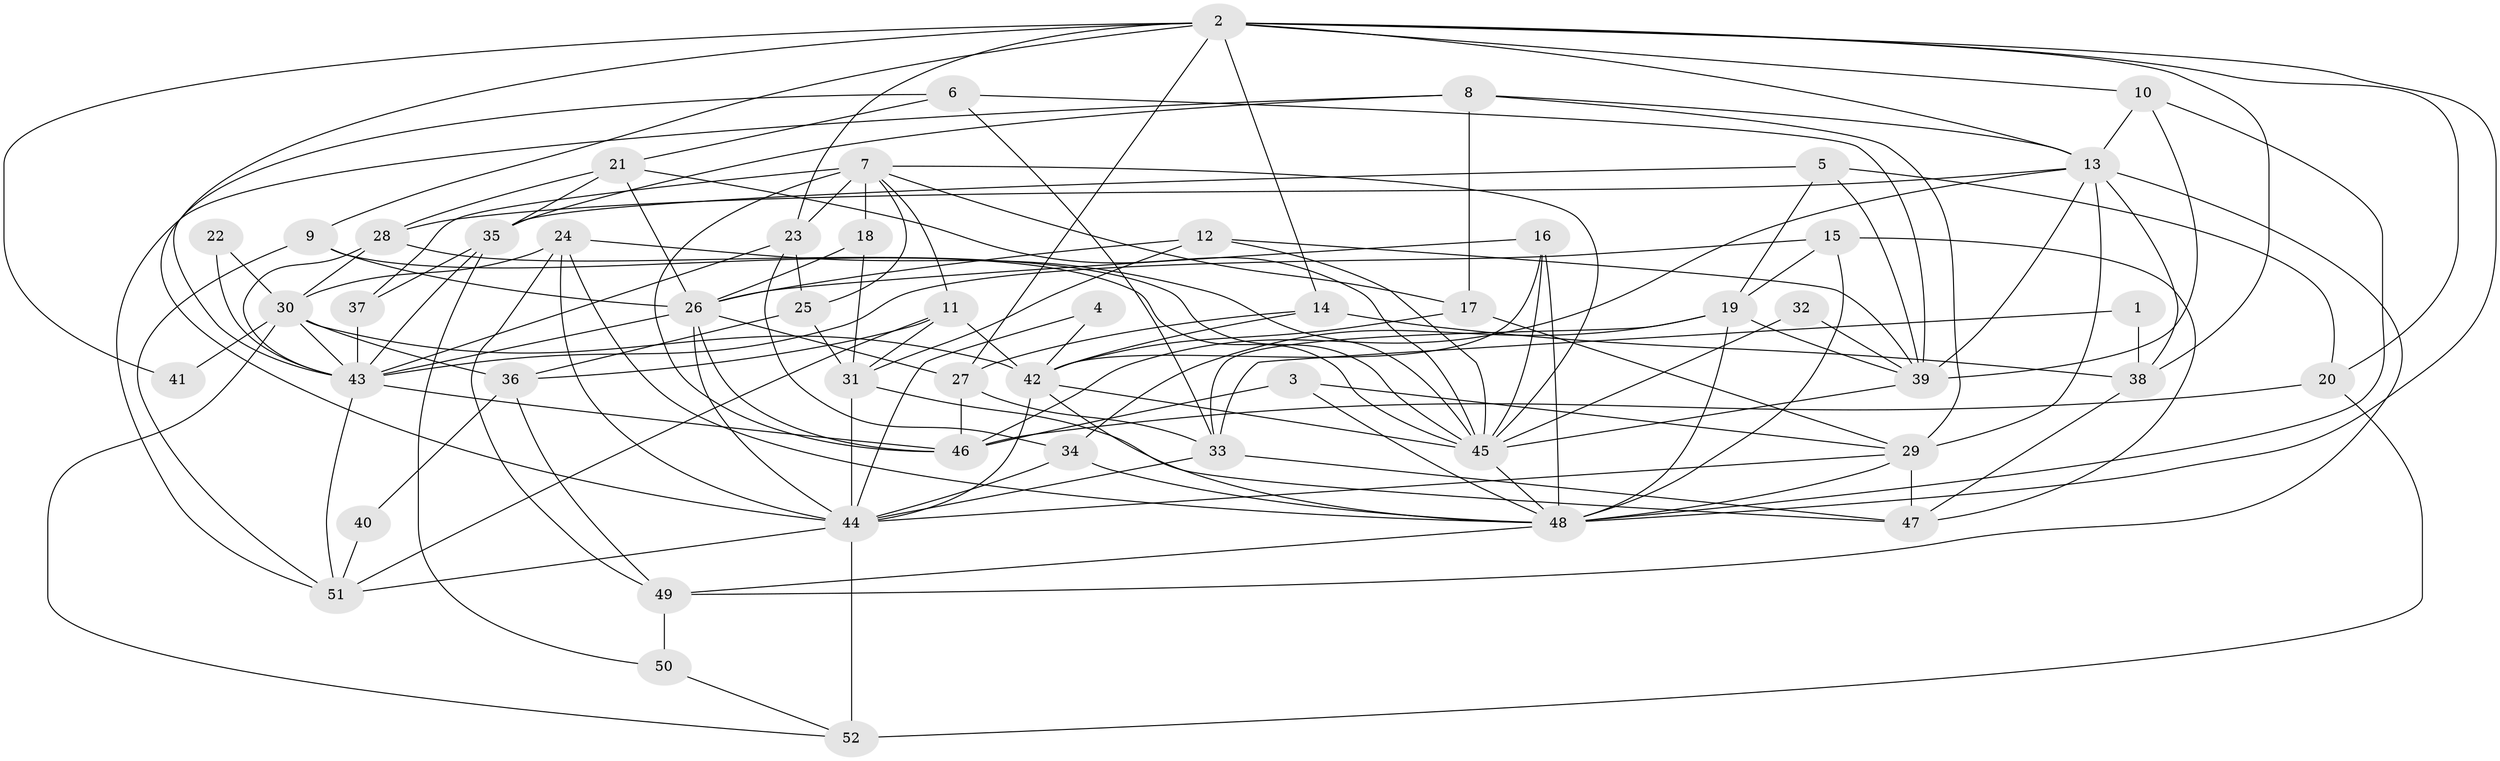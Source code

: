 // original degree distribution, {3: 0.2815533980582524, 4: 0.2524271844660194, 5: 0.1553398058252427, 2: 0.14563106796116504, 9: 0.019417475728155338, 6: 0.1262135922330097, 7: 0.009708737864077669, 8: 0.009708737864077669}
// Generated by graph-tools (version 1.1) at 2025/26/03/09/25 03:26:15]
// undirected, 52 vertices, 141 edges
graph export_dot {
graph [start="1"]
  node [color=gray90,style=filled];
  1;
  2;
  3;
  4;
  5;
  6;
  7;
  8;
  9;
  10;
  11;
  12;
  13;
  14;
  15;
  16;
  17;
  18;
  19;
  20;
  21;
  22;
  23;
  24;
  25;
  26;
  27;
  28;
  29;
  30;
  31;
  32;
  33;
  34;
  35;
  36;
  37;
  38;
  39;
  40;
  41;
  42;
  43;
  44;
  45;
  46;
  47;
  48;
  49;
  50;
  51;
  52;
  1 -- 33 [weight=1.0];
  1 -- 38 [weight=1.0];
  2 -- 9 [weight=1.0];
  2 -- 10 [weight=1.0];
  2 -- 13 [weight=1.0];
  2 -- 14 [weight=1.0];
  2 -- 20 [weight=1.0];
  2 -- 23 [weight=1.0];
  2 -- 27 [weight=1.0];
  2 -- 38 [weight=1.0];
  2 -- 41 [weight=2.0];
  2 -- 43 [weight=1.0];
  2 -- 48 [weight=1.0];
  3 -- 29 [weight=1.0];
  3 -- 46 [weight=1.0];
  3 -- 48 [weight=1.0];
  4 -- 42 [weight=1.0];
  4 -- 44 [weight=1.0];
  5 -- 19 [weight=1.0];
  5 -- 20 [weight=1.0];
  5 -- 35 [weight=1.0];
  5 -- 39 [weight=1.0];
  6 -- 21 [weight=1.0];
  6 -- 33 [weight=1.0];
  6 -- 39 [weight=1.0];
  6 -- 44 [weight=1.0];
  7 -- 11 [weight=1.0];
  7 -- 17 [weight=1.0];
  7 -- 18 [weight=2.0];
  7 -- 23 [weight=2.0];
  7 -- 25 [weight=1.0];
  7 -- 37 [weight=1.0];
  7 -- 45 [weight=1.0];
  7 -- 46 [weight=1.0];
  8 -- 13 [weight=1.0];
  8 -- 17 [weight=1.0];
  8 -- 29 [weight=1.0];
  8 -- 35 [weight=1.0];
  8 -- 51 [weight=1.0];
  9 -- 26 [weight=1.0];
  9 -- 45 [weight=1.0];
  9 -- 51 [weight=1.0];
  10 -- 13 [weight=1.0];
  10 -- 39 [weight=1.0];
  10 -- 48 [weight=1.0];
  11 -- 31 [weight=1.0];
  11 -- 36 [weight=1.0];
  11 -- 42 [weight=1.0];
  11 -- 51 [weight=1.0];
  12 -- 26 [weight=1.0];
  12 -- 31 [weight=1.0];
  12 -- 39 [weight=1.0];
  12 -- 45 [weight=1.0];
  13 -- 28 [weight=1.0];
  13 -- 29 [weight=1.0];
  13 -- 38 [weight=1.0];
  13 -- 39 [weight=1.0];
  13 -- 46 [weight=1.0];
  13 -- 49 [weight=1.0];
  14 -- 27 [weight=2.0];
  14 -- 38 [weight=1.0];
  14 -- 42 [weight=1.0];
  15 -- 19 [weight=1.0];
  15 -- 43 [weight=1.0];
  15 -- 47 [weight=1.0];
  15 -- 48 [weight=1.0];
  16 -- 26 [weight=1.0];
  16 -- 42 [weight=1.0];
  16 -- 45 [weight=1.0];
  16 -- 48 [weight=1.0];
  17 -- 29 [weight=1.0];
  17 -- 42 [weight=1.0];
  18 -- 26 [weight=1.0];
  18 -- 31 [weight=1.0];
  19 -- 33 [weight=1.0];
  19 -- 34 [weight=1.0];
  19 -- 39 [weight=1.0];
  19 -- 48 [weight=1.0];
  20 -- 46 [weight=1.0];
  20 -- 52 [weight=2.0];
  21 -- 26 [weight=1.0];
  21 -- 28 [weight=1.0];
  21 -- 35 [weight=1.0];
  21 -- 45 [weight=1.0];
  22 -- 30 [weight=1.0];
  22 -- 43 [weight=1.0];
  23 -- 25 [weight=2.0];
  23 -- 34 [weight=1.0];
  23 -- 43 [weight=1.0];
  24 -- 30 [weight=1.0];
  24 -- 44 [weight=2.0];
  24 -- 45 [weight=1.0];
  24 -- 48 [weight=1.0];
  24 -- 49 [weight=1.0];
  25 -- 31 [weight=1.0];
  25 -- 36 [weight=1.0];
  26 -- 27 [weight=1.0];
  26 -- 43 [weight=1.0];
  26 -- 44 [weight=1.0];
  26 -- 46 [weight=1.0];
  27 -- 33 [weight=1.0];
  27 -- 46 [weight=1.0];
  28 -- 30 [weight=1.0];
  28 -- 43 [weight=1.0];
  28 -- 45 [weight=1.0];
  29 -- 44 [weight=1.0];
  29 -- 47 [weight=1.0];
  29 -- 48 [weight=1.0];
  30 -- 36 [weight=1.0];
  30 -- 41 [weight=1.0];
  30 -- 42 [weight=2.0];
  30 -- 43 [weight=2.0];
  30 -- 52 [weight=1.0];
  31 -- 44 [weight=1.0];
  31 -- 47 [weight=1.0];
  32 -- 39 [weight=1.0];
  32 -- 45 [weight=1.0];
  33 -- 44 [weight=1.0];
  33 -- 47 [weight=1.0];
  34 -- 44 [weight=1.0];
  34 -- 48 [weight=1.0];
  35 -- 37 [weight=1.0];
  35 -- 43 [weight=1.0];
  35 -- 50 [weight=1.0];
  36 -- 40 [weight=1.0];
  36 -- 49 [weight=1.0];
  37 -- 43 [weight=1.0];
  38 -- 47 [weight=1.0];
  39 -- 45 [weight=1.0];
  40 -- 51 [weight=1.0];
  42 -- 44 [weight=1.0];
  42 -- 45 [weight=2.0];
  42 -- 48 [weight=1.0];
  43 -- 46 [weight=2.0];
  43 -- 51 [weight=1.0];
  44 -- 51 [weight=1.0];
  44 -- 52 [weight=2.0];
  45 -- 48 [weight=1.0];
  48 -- 49 [weight=1.0];
  49 -- 50 [weight=1.0];
  50 -- 52 [weight=1.0];
}
